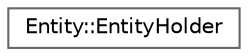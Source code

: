 digraph "Graphical Class Hierarchy"
{
 // LATEX_PDF_SIZE
  bgcolor="transparent";
  edge [fontname=Helvetica,fontsize=10,labelfontname=Helvetica,labelfontsize=10];
  node [fontname=Helvetica,fontsize=10,shape=box,height=0.2,width=0.4];
  rankdir="LR";
  Node0 [id="Node000000",label="Entity::EntityHolder",height=0.2,width=0.4,color="grey40", fillcolor="white", style="filled",URL="$struct_entity_1_1_entity_holder.html",tooltip=" "];
}
